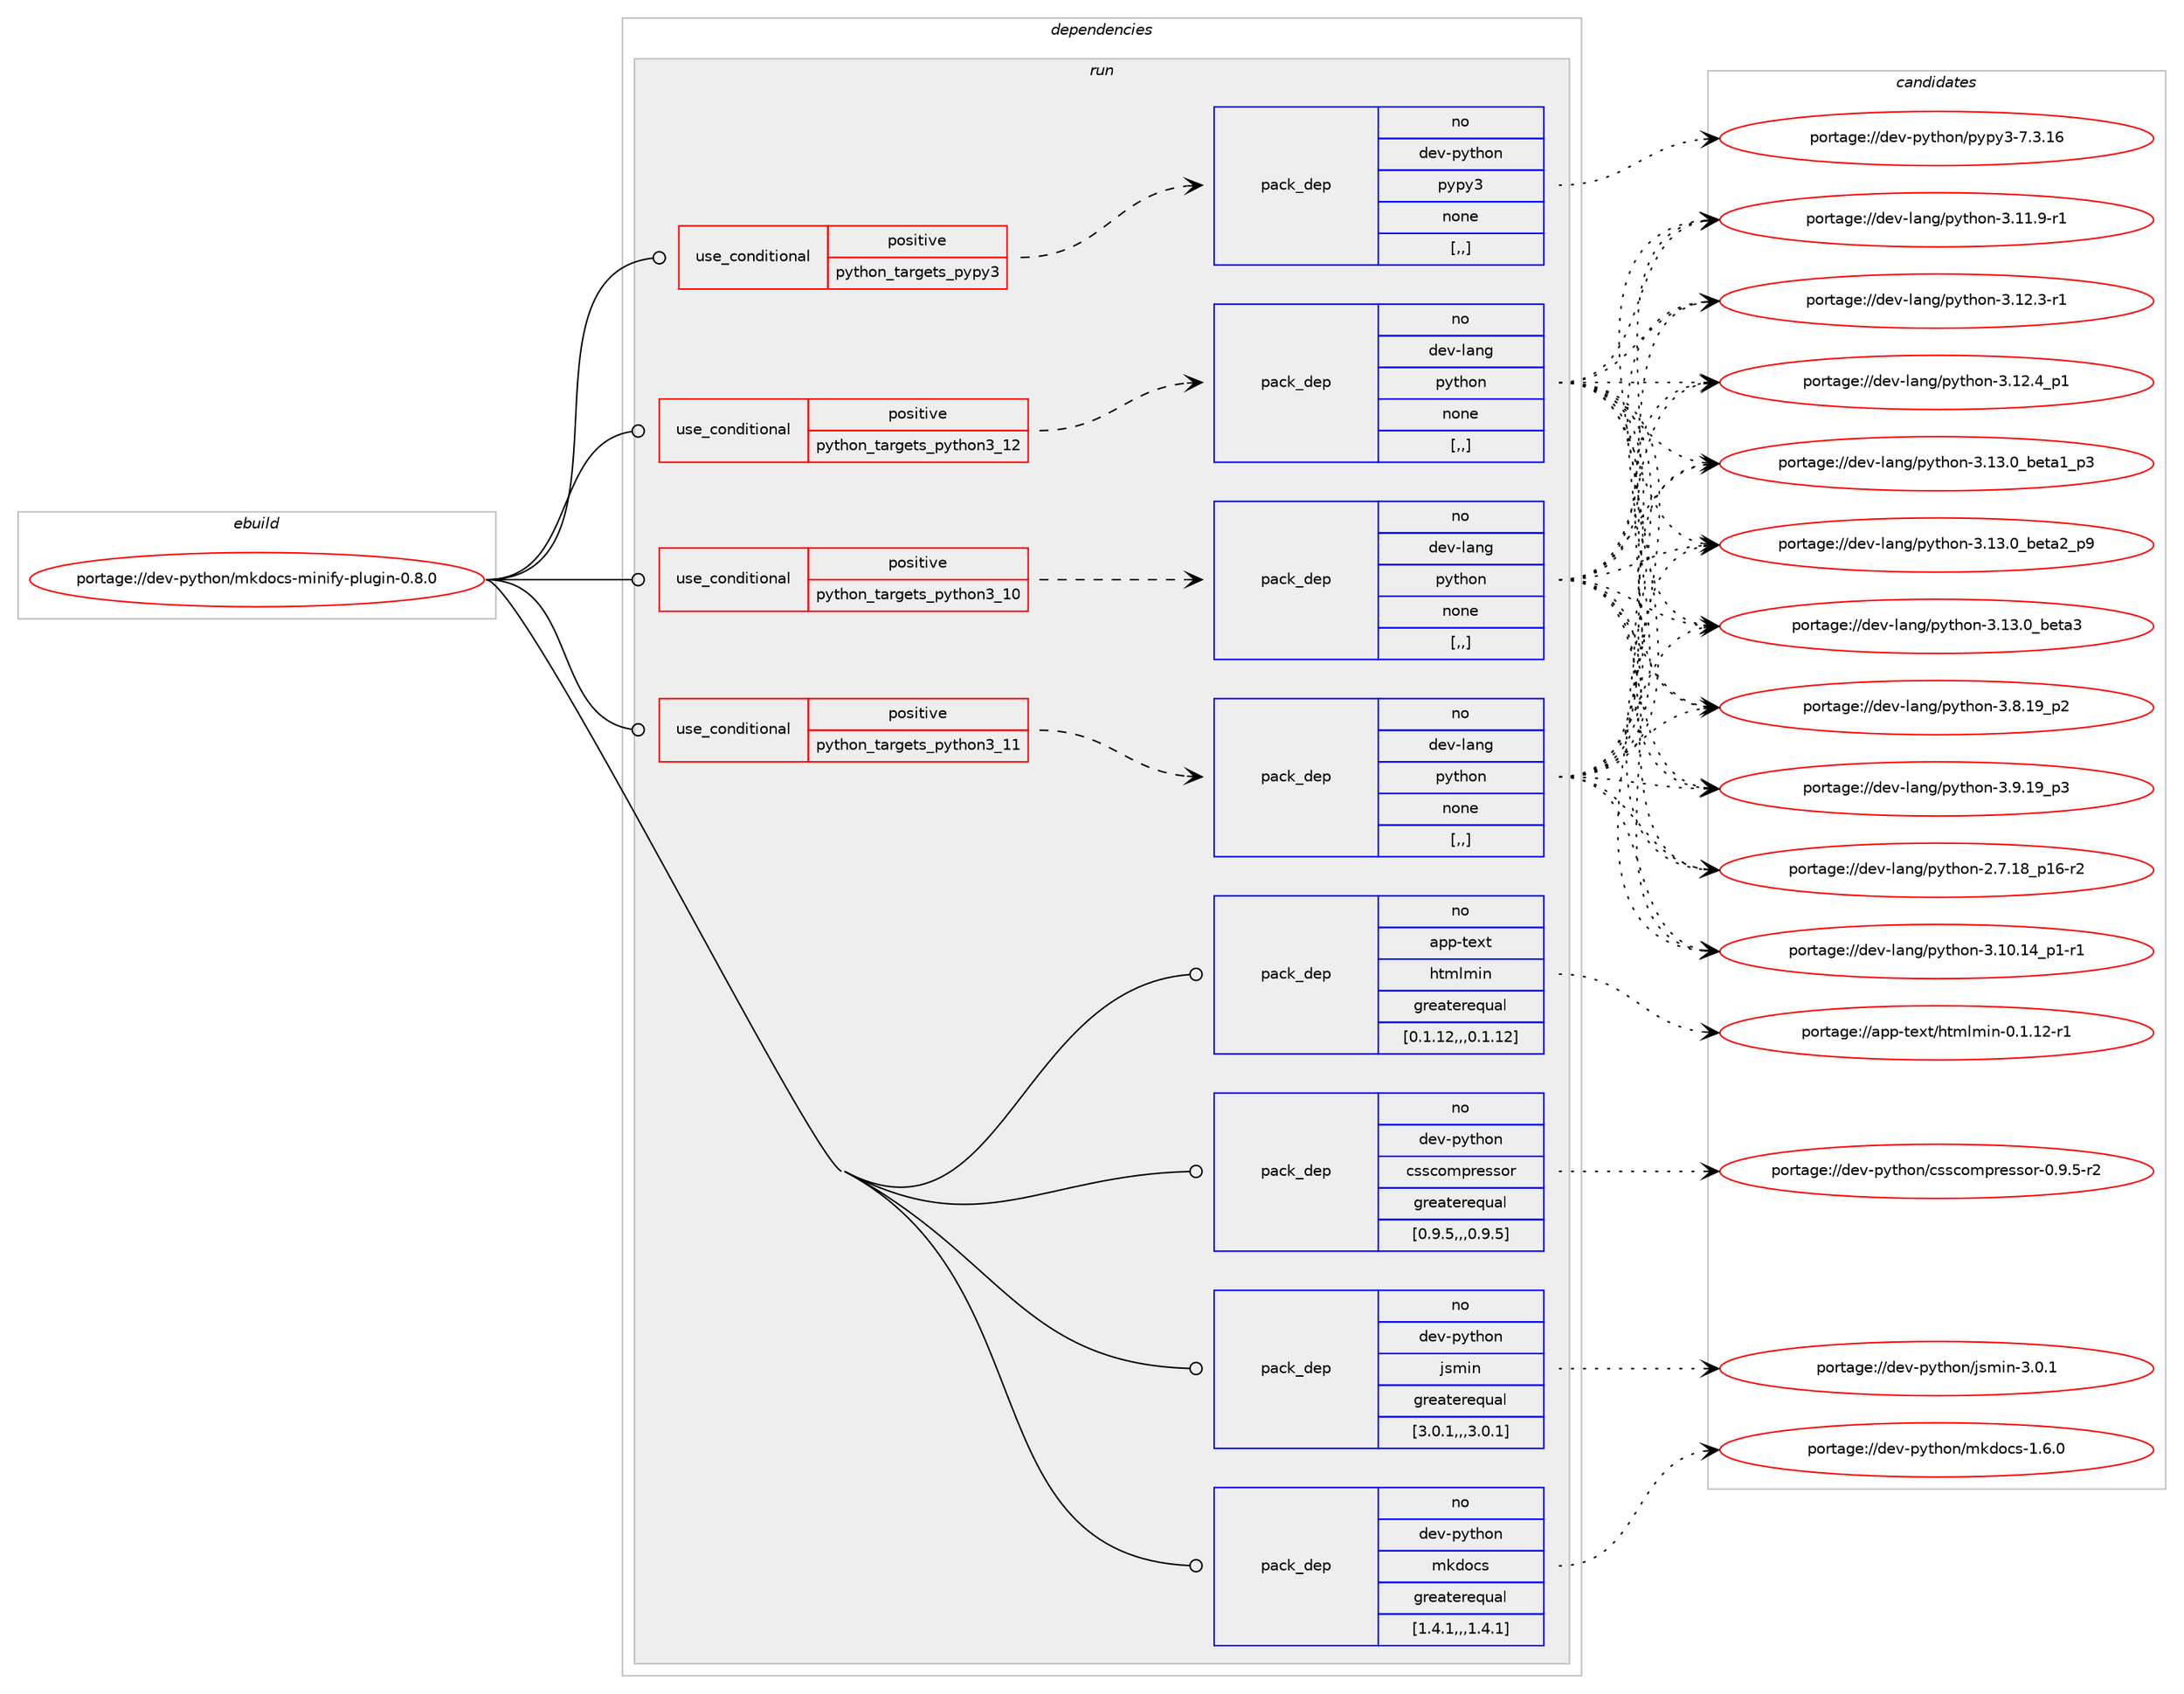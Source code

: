digraph prolog {

# *************
# Graph options
# *************

newrank=true;
concentrate=true;
compound=true;
graph [rankdir=LR,fontname=Helvetica,fontsize=10,ranksep=1.5];#, ranksep=2.5, nodesep=0.2];
edge  [arrowhead=vee];
node  [fontname=Helvetica,fontsize=10];

# **********
# The ebuild
# **********

subgraph cluster_leftcol {
color=gray;
rank=same;
label=<<i>ebuild</i>>;
id [label="portage://dev-python/mkdocs-minify-plugin-0.8.0", color=red, width=4, href="../dev-python/mkdocs-minify-plugin-0.8.0.svg"];
}

# ****************
# The dependencies
# ****************

subgraph cluster_midcol {
color=gray;
label=<<i>dependencies</i>>;
subgraph cluster_compile {
fillcolor="#eeeeee";
style=filled;
label=<<i>compile</i>>;
}
subgraph cluster_compileandrun {
fillcolor="#eeeeee";
style=filled;
label=<<i>compile and run</i>>;
}
subgraph cluster_run {
fillcolor="#eeeeee";
style=filled;
label=<<i>run</i>>;
subgraph cond33984 {
dependency148146 [label=<<TABLE BORDER="0" CELLBORDER="1" CELLSPACING="0" CELLPADDING="4"><TR><TD ROWSPAN="3" CELLPADDING="10">use_conditional</TD></TR><TR><TD>positive</TD></TR><TR><TD>python_targets_pypy3</TD></TR></TABLE>>, shape=none, color=red];
subgraph pack112947 {
dependency148147 [label=<<TABLE BORDER="0" CELLBORDER="1" CELLSPACING="0" CELLPADDING="4" WIDTH="220"><TR><TD ROWSPAN="6" CELLPADDING="30">pack_dep</TD></TR><TR><TD WIDTH="110">no</TD></TR><TR><TD>dev-python</TD></TR><TR><TD>pypy3</TD></TR><TR><TD>none</TD></TR><TR><TD>[,,]</TD></TR></TABLE>>, shape=none, color=blue];
}
dependency148146:e -> dependency148147:w [weight=20,style="dashed",arrowhead="vee"];
}
id:e -> dependency148146:w [weight=20,style="solid",arrowhead="odot"];
subgraph cond33985 {
dependency148148 [label=<<TABLE BORDER="0" CELLBORDER="1" CELLSPACING="0" CELLPADDING="4"><TR><TD ROWSPAN="3" CELLPADDING="10">use_conditional</TD></TR><TR><TD>positive</TD></TR><TR><TD>python_targets_python3_10</TD></TR></TABLE>>, shape=none, color=red];
subgraph pack112948 {
dependency148149 [label=<<TABLE BORDER="0" CELLBORDER="1" CELLSPACING="0" CELLPADDING="4" WIDTH="220"><TR><TD ROWSPAN="6" CELLPADDING="30">pack_dep</TD></TR><TR><TD WIDTH="110">no</TD></TR><TR><TD>dev-lang</TD></TR><TR><TD>python</TD></TR><TR><TD>none</TD></TR><TR><TD>[,,]</TD></TR></TABLE>>, shape=none, color=blue];
}
dependency148148:e -> dependency148149:w [weight=20,style="dashed",arrowhead="vee"];
}
id:e -> dependency148148:w [weight=20,style="solid",arrowhead="odot"];
subgraph cond33986 {
dependency148150 [label=<<TABLE BORDER="0" CELLBORDER="1" CELLSPACING="0" CELLPADDING="4"><TR><TD ROWSPAN="3" CELLPADDING="10">use_conditional</TD></TR><TR><TD>positive</TD></TR><TR><TD>python_targets_python3_11</TD></TR></TABLE>>, shape=none, color=red];
subgraph pack112949 {
dependency148151 [label=<<TABLE BORDER="0" CELLBORDER="1" CELLSPACING="0" CELLPADDING="4" WIDTH="220"><TR><TD ROWSPAN="6" CELLPADDING="30">pack_dep</TD></TR><TR><TD WIDTH="110">no</TD></TR><TR><TD>dev-lang</TD></TR><TR><TD>python</TD></TR><TR><TD>none</TD></TR><TR><TD>[,,]</TD></TR></TABLE>>, shape=none, color=blue];
}
dependency148150:e -> dependency148151:w [weight=20,style="dashed",arrowhead="vee"];
}
id:e -> dependency148150:w [weight=20,style="solid",arrowhead="odot"];
subgraph cond33987 {
dependency148152 [label=<<TABLE BORDER="0" CELLBORDER="1" CELLSPACING="0" CELLPADDING="4"><TR><TD ROWSPAN="3" CELLPADDING="10">use_conditional</TD></TR><TR><TD>positive</TD></TR><TR><TD>python_targets_python3_12</TD></TR></TABLE>>, shape=none, color=red];
subgraph pack112950 {
dependency148153 [label=<<TABLE BORDER="0" CELLBORDER="1" CELLSPACING="0" CELLPADDING="4" WIDTH="220"><TR><TD ROWSPAN="6" CELLPADDING="30">pack_dep</TD></TR><TR><TD WIDTH="110">no</TD></TR><TR><TD>dev-lang</TD></TR><TR><TD>python</TD></TR><TR><TD>none</TD></TR><TR><TD>[,,]</TD></TR></TABLE>>, shape=none, color=blue];
}
dependency148152:e -> dependency148153:w [weight=20,style="dashed",arrowhead="vee"];
}
id:e -> dependency148152:w [weight=20,style="solid",arrowhead="odot"];
subgraph pack112951 {
dependency148154 [label=<<TABLE BORDER="0" CELLBORDER="1" CELLSPACING="0" CELLPADDING="4" WIDTH="220"><TR><TD ROWSPAN="6" CELLPADDING="30">pack_dep</TD></TR><TR><TD WIDTH="110">no</TD></TR><TR><TD>app-text</TD></TR><TR><TD>htmlmin</TD></TR><TR><TD>greaterequal</TD></TR><TR><TD>[0.1.12,,,0.1.12]</TD></TR></TABLE>>, shape=none, color=blue];
}
id:e -> dependency148154:w [weight=20,style="solid",arrowhead="odot"];
subgraph pack112952 {
dependency148155 [label=<<TABLE BORDER="0" CELLBORDER="1" CELLSPACING="0" CELLPADDING="4" WIDTH="220"><TR><TD ROWSPAN="6" CELLPADDING="30">pack_dep</TD></TR><TR><TD WIDTH="110">no</TD></TR><TR><TD>dev-python</TD></TR><TR><TD>csscompressor</TD></TR><TR><TD>greaterequal</TD></TR><TR><TD>[0.9.5,,,0.9.5]</TD></TR></TABLE>>, shape=none, color=blue];
}
id:e -> dependency148155:w [weight=20,style="solid",arrowhead="odot"];
subgraph pack112953 {
dependency148156 [label=<<TABLE BORDER="0" CELLBORDER="1" CELLSPACING="0" CELLPADDING="4" WIDTH="220"><TR><TD ROWSPAN="6" CELLPADDING="30">pack_dep</TD></TR><TR><TD WIDTH="110">no</TD></TR><TR><TD>dev-python</TD></TR><TR><TD>jsmin</TD></TR><TR><TD>greaterequal</TD></TR><TR><TD>[3.0.1,,,3.0.1]</TD></TR></TABLE>>, shape=none, color=blue];
}
id:e -> dependency148156:w [weight=20,style="solid",arrowhead="odot"];
subgraph pack112954 {
dependency148157 [label=<<TABLE BORDER="0" CELLBORDER="1" CELLSPACING="0" CELLPADDING="4" WIDTH="220"><TR><TD ROWSPAN="6" CELLPADDING="30">pack_dep</TD></TR><TR><TD WIDTH="110">no</TD></TR><TR><TD>dev-python</TD></TR><TR><TD>mkdocs</TD></TR><TR><TD>greaterequal</TD></TR><TR><TD>[1.4.1,,,1.4.1]</TD></TR></TABLE>>, shape=none, color=blue];
}
id:e -> dependency148157:w [weight=20,style="solid",arrowhead="odot"];
}
}

# **************
# The candidates
# **************

subgraph cluster_choices {
rank=same;
color=gray;
label=<<i>candidates</i>>;

subgraph choice112947 {
color=black;
nodesep=1;
choice10010111845112121116104111110471121211121215145554651464954 [label="portage://dev-python/pypy3-7.3.16", color=red, width=4,href="../dev-python/pypy3-7.3.16.svg"];
dependency148147:e -> choice10010111845112121116104111110471121211121215145554651464954:w [style=dotted,weight="100"];
}
subgraph choice112948 {
color=black;
nodesep=1;
choice100101118451089711010347112121116104111110455046554649569511249544511450 [label="portage://dev-lang/python-2.7.18_p16-r2", color=red, width=4,href="../dev-lang/python-2.7.18_p16-r2.svg"];
choice100101118451089711010347112121116104111110455146494846495295112494511449 [label="portage://dev-lang/python-3.10.14_p1-r1", color=red, width=4,href="../dev-lang/python-3.10.14_p1-r1.svg"];
choice100101118451089711010347112121116104111110455146494946574511449 [label="portage://dev-lang/python-3.11.9-r1", color=red, width=4,href="../dev-lang/python-3.11.9-r1.svg"];
choice100101118451089711010347112121116104111110455146495046514511449 [label="portage://dev-lang/python-3.12.3-r1", color=red, width=4,href="../dev-lang/python-3.12.3-r1.svg"];
choice100101118451089711010347112121116104111110455146495046529511249 [label="portage://dev-lang/python-3.12.4_p1", color=red, width=4,href="../dev-lang/python-3.12.4_p1.svg"];
choice10010111845108971101034711212111610411111045514649514648959810111697499511251 [label="portage://dev-lang/python-3.13.0_beta1_p3", color=red, width=4,href="../dev-lang/python-3.13.0_beta1_p3.svg"];
choice10010111845108971101034711212111610411111045514649514648959810111697509511257 [label="portage://dev-lang/python-3.13.0_beta2_p9", color=red, width=4,href="../dev-lang/python-3.13.0_beta2_p9.svg"];
choice1001011184510897110103471121211161041111104551464951464895981011169751 [label="portage://dev-lang/python-3.13.0_beta3", color=red, width=4,href="../dev-lang/python-3.13.0_beta3.svg"];
choice100101118451089711010347112121116104111110455146564649579511250 [label="portage://dev-lang/python-3.8.19_p2", color=red, width=4,href="../dev-lang/python-3.8.19_p2.svg"];
choice100101118451089711010347112121116104111110455146574649579511251 [label="portage://dev-lang/python-3.9.19_p3", color=red, width=4,href="../dev-lang/python-3.9.19_p3.svg"];
dependency148149:e -> choice100101118451089711010347112121116104111110455046554649569511249544511450:w [style=dotted,weight="100"];
dependency148149:e -> choice100101118451089711010347112121116104111110455146494846495295112494511449:w [style=dotted,weight="100"];
dependency148149:e -> choice100101118451089711010347112121116104111110455146494946574511449:w [style=dotted,weight="100"];
dependency148149:e -> choice100101118451089711010347112121116104111110455146495046514511449:w [style=dotted,weight="100"];
dependency148149:e -> choice100101118451089711010347112121116104111110455146495046529511249:w [style=dotted,weight="100"];
dependency148149:e -> choice10010111845108971101034711212111610411111045514649514648959810111697499511251:w [style=dotted,weight="100"];
dependency148149:e -> choice10010111845108971101034711212111610411111045514649514648959810111697509511257:w [style=dotted,weight="100"];
dependency148149:e -> choice1001011184510897110103471121211161041111104551464951464895981011169751:w [style=dotted,weight="100"];
dependency148149:e -> choice100101118451089711010347112121116104111110455146564649579511250:w [style=dotted,weight="100"];
dependency148149:e -> choice100101118451089711010347112121116104111110455146574649579511251:w [style=dotted,weight="100"];
}
subgraph choice112949 {
color=black;
nodesep=1;
choice100101118451089711010347112121116104111110455046554649569511249544511450 [label="portage://dev-lang/python-2.7.18_p16-r2", color=red, width=4,href="../dev-lang/python-2.7.18_p16-r2.svg"];
choice100101118451089711010347112121116104111110455146494846495295112494511449 [label="portage://dev-lang/python-3.10.14_p1-r1", color=red, width=4,href="../dev-lang/python-3.10.14_p1-r1.svg"];
choice100101118451089711010347112121116104111110455146494946574511449 [label="portage://dev-lang/python-3.11.9-r1", color=red, width=4,href="../dev-lang/python-3.11.9-r1.svg"];
choice100101118451089711010347112121116104111110455146495046514511449 [label="portage://dev-lang/python-3.12.3-r1", color=red, width=4,href="../dev-lang/python-3.12.3-r1.svg"];
choice100101118451089711010347112121116104111110455146495046529511249 [label="portage://dev-lang/python-3.12.4_p1", color=red, width=4,href="../dev-lang/python-3.12.4_p1.svg"];
choice10010111845108971101034711212111610411111045514649514648959810111697499511251 [label="portage://dev-lang/python-3.13.0_beta1_p3", color=red, width=4,href="../dev-lang/python-3.13.0_beta1_p3.svg"];
choice10010111845108971101034711212111610411111045514649514648959810111697509511257 [label="portage://dev-lang/python-3.13.0_beta2_p9", color=red, width=4,href="../dev-lang/python-3.13.0_beta2_p9.svg"];
choice1001011184510897110103471121211161041111104551464951464895981011169751 [label="portage://dev-lang/python-3.13.0_beta3", color=red, width=4,href="../dev-lang/python-3.13.0_beta3.svg"];
choice100101118451089711010347112121116104111110455146564649579511250 [label="portage://dev-lang/python-3.8.19_p2", color=red, width=4,href="../dev-lang/python-3.8.19_p2.svg"];
choice100101118451089711010347112121116104111110455146574649579511251 [label="portage://dev-lang/python-3.9.19_p3", color=red, width=4,href="../dev-lang/python-3.9.19_p3.svg"];
dependency148151:e -> choice100101118451089711010347112121116104111110455046554649569511249544511450:w [style=dotted,weight="100"];
dependency148151:e -> choice100101118451089711010347112121116104111110455146494846495295112494511449:w [style=dotted,weight="100"];
dependency148151:e -> choice100101118451089711010347112121116104111110455146494946574511449:w [style=dotted,weight="100"];
dependency148151:e -> choice100101118451089711010347112121116104111110455146495046514511449:w [style=dotted,weight="100"];
dependency148151:e -> choice100101118451089711010347112121116104111110455146495046529511249:w [style=dotted,weight="100"];
dependency148151:e -> choice10010111845108971101034711212111610411111045514649514648959810111697499511251:w [style=dotted,weight="100"];
dependency148151:e -> choice10010111845108971101034711212111610411111045514649514648959810111697509511257:w [style=dotted,weight="100"];
dependency148151:e -> choice1001011184510897110103471121211161041111104551464951464895981011169751:w [style=dotted,weight="100"];
dependency148151:e -> choice100101118451089711010347112121116104111110455146564649579511250:w [style=dotted,weight="100"];
dependency148151:e -> choice100101118451089711010347112121116104111110455146574649579511251:w [style=dotted,weight="100"];
}
subgraph choice112950 {
color=black;
nodesep=1;
choice100101118451089711010347112121116104111110455046554649569511249544511450 [label="portage://dev-lang/python-2.7.18_p16-r2", color=red, width=4,href="../dev-lang/python-2.7.18_p16-r2.svg"];
choice100101118451089711010347112121116104111110455146494846495295112494511449 [label="portage://dev-lang/python-3.10.14_p1-r1", color=red, width=4,href="../dev-lang/python-3.10.14_p1-r1.svg"];
choice100101118451089711010347112121116104111110455146494946574511449 [label="portage://dev-lang/python-3.11.9-r1", color=red, width=4,href="../dev-lang/python-3.11.9-r1.svg"];
choice100101118451089711010347112121116104111110455146495046514511449 [label="portage://dev-lang/python-3.12.3-r1", color=red, width=4,href="../dev-lang/python-3.12.3-r1.svg"];
choice100101118451089711010347112121116104111110455146495046529511249 [label="portage://dev-lang/python-3.12.4_p1", color=red, width=4,href="../dev-lang/python-3.12.4_p1.svg"];
choice10010111845108971101034711212111610411111045514649514648959810111697499511251 [label="portage://dev-lang/python-3.13.0_beta1_p3", color=red, width=4,href="../dev-lang/python-3.13.0_beta1_p3.svg"];
choice10010111845108971101034711212111610411111045514649514648959810111697509511257 [label="portage://dev-lang/python-3.13.0_beta2_p9", color=red, width=4,href="../dev-lang/python-3.13.0_beta2_p9.svg"];
choice1001011184510897110103471121211161041111104551464951464895981011169751 [label="portage://dev-lang/python-3.13.0_beta3", color=red, width=4,href="../dev-lang/python-3.13.0_beta3.svg"];
choice100101118451089711010347112121116104111110455146564649579511250 [label="portage://dev-lang/python-3.8.19_p2", color=red, width=4,href="../dev-lang/python-3.8.19_p2.svg"];
choice100101118451089711010347112121116104111110455146574649579511251 [label="portage://dev-lang/python-3.9.19_p3", color=red, width=4,href="../dev-lang/python-3.9.19_p3.svg"];
dependency148153:e -> choice100101118451089711010347112121116104111110455046554649569511249544511450:w [style=dotted,weight="100"];
dependency148153:e -> choice100101118451089711010347112121116104111110455146494846495295112494511449:w [style=dotted,weight="100"];
dependency148153:e -> choice100101118451089711010347112121116104111110455146494946574511449:w [style=dotted,weight="100"];
dependency148153:e -> choice100101118451089711010347112121116104111110455146495046514511449:w [style=dotted,weight="100"];
dependency148153:e -> choice100101118451089711010347112121116104111110455146495046529511249:w [style=dotted,weight="100"];
dependency148153:e -> choice10010111845108971101034711212111610411111045514649514648959810111697499511251:w [style=dotted,weight="100"];
dependency148153:e -> choice10010111845108971101034711212111610411111045514649514648959810111697509511257:w [style=dotted,weight="100"];
dependency148153:e -> choice1001011184510897110103471121211161041111104551464951464895981011169751:w [style=dotted,weight="100"];
dependency148153:e -> choice100101118451089711010347112121116104111110455146564649579511250:w [style=dotted,weight="100"];
dependency148153:e -> choice100101118451089711010347112121116104111110455146574649579511251:w [style=dotted,weight="100"];
}
subgraph choice112951 {
color=black;
nodesep=1;
choice971121124511610112011647104116109108109105110454846494649504511449 [label="portage://app-text/htmlmin-0.1.12-r1", color=red, width=4,href="../app-text/htmlmin-0.1.12-r1.svg"];
dependency148154:e -> choice971121124511610112011647104116109108109105110454846494649504511449:w [style=dotted,weight="100"];
}
subgraph choice112952 {
color=black;
nodesep=1;
choice100101118451121211161041111104799115115991111091121141011151151111144548465746534511450 [label="portage://dev-python/csscompressor-0.9.5-r2", color=red, width=4,href="../dev-python/csscompressor-0.9.5-r2.svg"];
dependency148155:e -> choice100101118451121211161041111104799115115991111091121141011151151111144548465746534511450:w [style=dotted,weight="100"];
}
subgraph choice112953 {
color=black;
nodesep=1;
choice1001011184511212111610411111047106115109105110455146484649 [label="portage://dev-python/jsmin-3.0.1", color=red, width=4,href="../dev-python/jsmin-3.0.1.svg"];
dependency148156:e -> choice1001011184511212111610411111047106115109105110455146484649:w [style=dotted,weight="100"];
}
subgraph choice112954 {
color=black;
nodesep=1;
choice100101118451121211161041111104710910710011199115454946544648 [label="portage://dev-python/mkdocs-1.6.0", color=red, width=4,href="../dev-python/mkdocs-1.6.0.svg"];
dependency148157:e -> choice100101118451121211161041111104710910710011199115454946544648:w [style=dotted,weight="100"];
}
}

}
